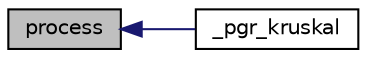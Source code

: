 digraph "process"
{
  edge [fontname="Helvetica",fontsize="10",labelfontname="Helvetica",labelfontsize="10"];
  node [fontname="Helvetica",fontsize="10",shape=record];
  rankdir="LR";
  Node74 [label="process",height=0.2,width=0.4,color="black", fillcolor="grey75", style="filled", fontcolor="black"];
  Node74 -> Node75 [dir="back",color="midnightblue",fontsize="10",style="solid",fontname="Helvetica"];
  Node75 [label="_pgr_kruskal",height=0.2,width=0.4,color="black", fillcolor="white", style="filled",URL="$kruskal_8c.html#a4cf023d8c46b3878861de650c68ce077"];
}
